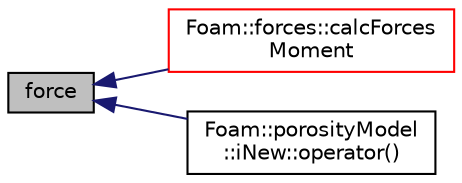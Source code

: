 digraph "force"
{
  bgcolor="transparent";
  edge [fontname="Helvetica",fontsize="10",labelfontname="Helvetica",labelfontsize="10"];
  node [fontname="Helvetica",fontsize="10",shape=record];
  rankdir="LR";
  Node1 [label="force",height=0.2,width=0.4,color="black", fillcolor="grey75", style="filled", fontcolor="black"];
  Node1 -> Node2 [dir="back",color="midnightblue",fontsize="10",style="solid",fontname="Helvetica"];
  Node2 [label="Foam::forces::calcForces\lMoment",height=0.2,width=0.4,color="red",URL="$a00856.html#a71e93fd80e1ccacbf30c602b4ea11abc",tooltip="Calculate the forces and moments. "];
  Node1 -> Node3 [dir="back",color="midnightblue",fontsize="10",style="solid",fontname="Helvetica"];
  Node3 [label="Foam::porosityModel\l::iNew::operator()",height=0.2,width=0.4,color="black",URL="$a01083.html#a382b44e2f88733d70ae67147761e704b"];
}
